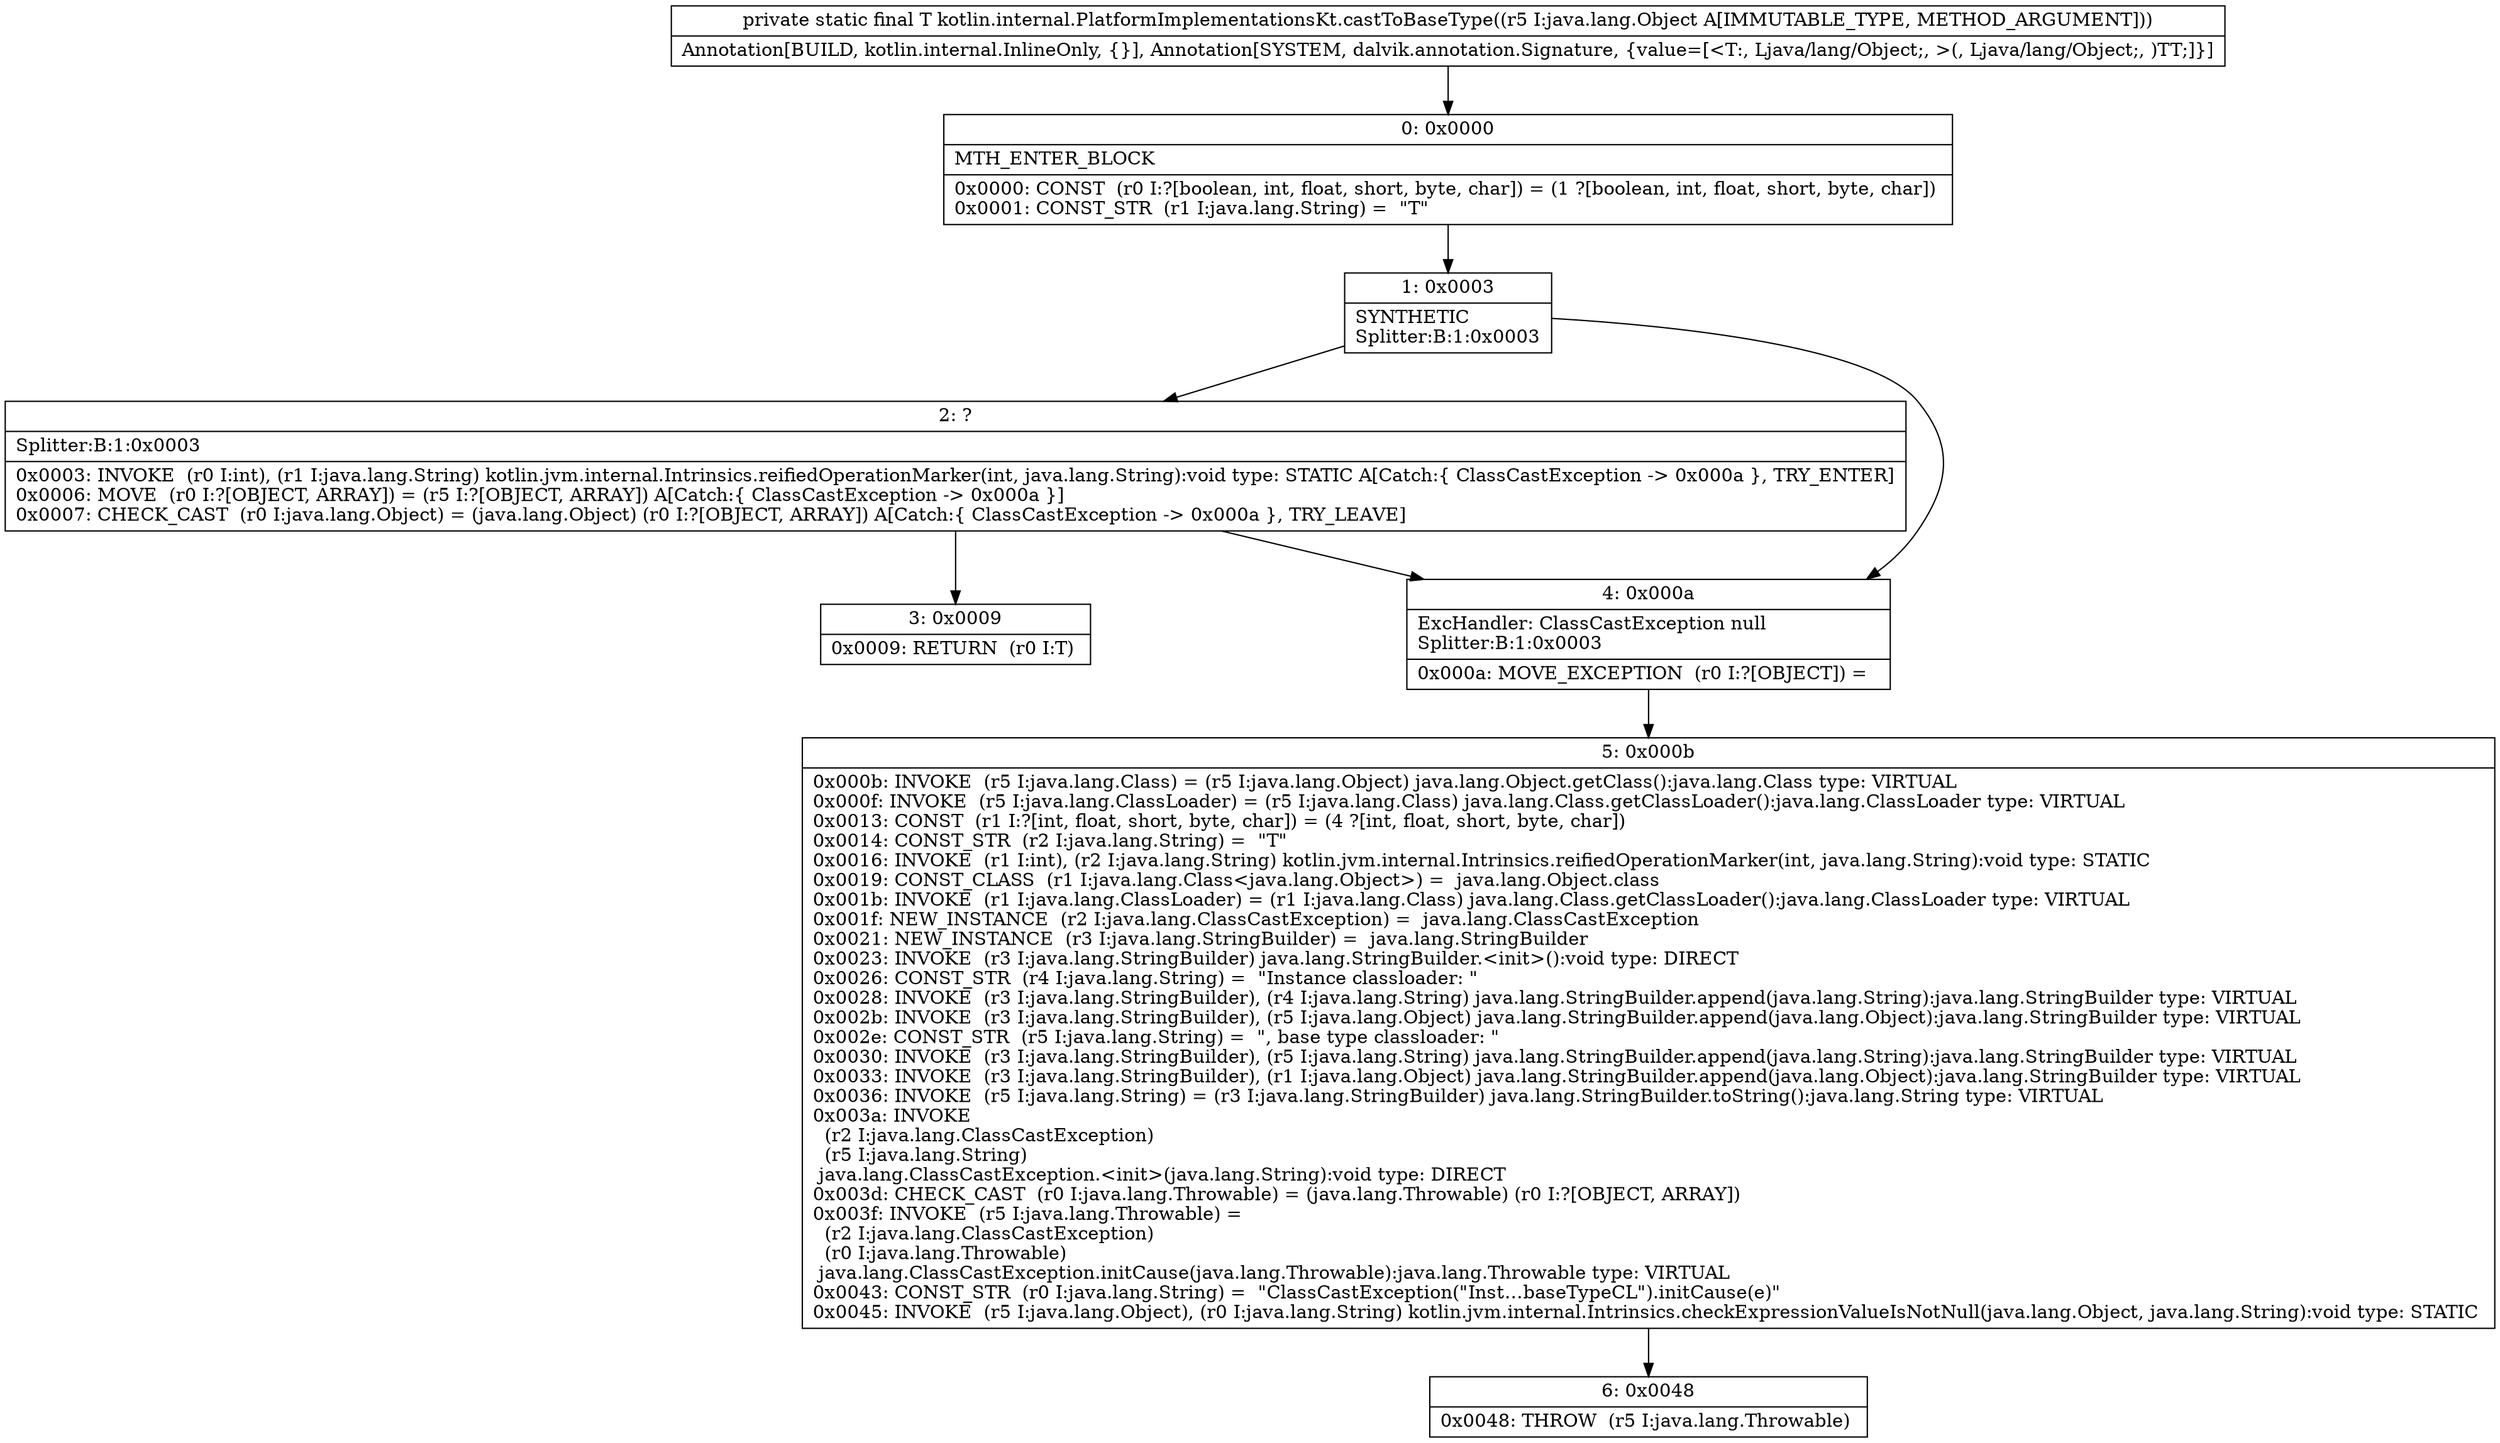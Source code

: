 digraph "CFG forkotlin.internal.PlatformImplementationsKt.castToBaseType(Ljava\/lang\/Object;)Ljava\/lang\/Object;" {
Node_0 [shape=record,label="{0\:\ 0x0000|MTH_ENTER_BLOCK\l|0x0000: CONST  (r0 I:?[boolean, int, float, short, byte, char]) = (1 ?[boolean, int, float, short, byte, char]) \l0x0001: CONST_STR  (r1 I:java.lang.String) =  \"T\" \l}"];
Node_1 [shape=record,label="{1\:\ 0x0003|SYNTHETIC\lSplitter:B:1:0x0003\l}"];
Node_2 [shape=record,label="{2\:\ ?|Splitter:B:1:0x0003\l|0x0003: INVOKE  (r0 I:int), (r1 I:java.lang.String) kotlin.jvm.internal.Intrinsics.reifiedOperationMarker(int, java.lang.String):void type: STATIC A[Catch:\{ ClassCastException \-\> 0x000a \}, TRY_ENTER]\l0x0006: MOVE  (r0 I:?[OBJECT, ARRAY]) = (r5 I:?[OBJECT, ARRAY]) A[Catch:\{ ClassCastException \-\> 0x000a \}]\l0x0007: CHECK_CAST  (r0 I:java.lang.Object) = (java.lang.Object) (r0 I:?[OBJECT, ARRAY]) A[Catch:\{ ClassCastException \-\> 0x000a \}, TRY_LEAVE]\l}"];
Node_3 [shape=record,label="{3\:\ 0x0009|0x0009: RETURN  (r0 I:T) \l}"];
Node_4 [shape=record,label="{4\:\ 0x000a|ExcHandler: ClassCastException null\lSplitter:B:1:0x0003\l|0x000a: MOVE_EXCEPTION  (r0 I:?[OBJECT]) =  \l}"];
Node_5 [shape=record,label="{5\:\ 0x000b|0x000b: INVOKE  (r5 I:java.lang.Class) = (r5 I:java.lang.Object) java.lang.Object.getClass():java.lang.Class type: VIRTUAL \l0x000f: INVOKE  (r5 I:java.lang.ClassLoader) = (r5 I:java.lang.Class) java.lang.Class.getClassLoader():java.lang.ClassLoader type: VIRTUAL \l0x0013: CONST  (r1 I:?[int, float, short, byte, char]) = (4 ?[int, float, short, byte, char]) \l0x0014: CONST_STR  (r2 I:java.lang.String) =  \"T\" \l0x0016: INVOKE  (r1 I:int), (r2 I:java.lang.String) kotlin.jvm.internal.Intrinsics.reifiedOperationMarker(int, java.lang.String):void type: STATIC \l0x0019: CONST_CLASS  (r1 I:java.lang.Class\<java.lang.Object\>) =  java.lang.Object.class \l0x001b: INVOKE  (r1 I:java.lang.ClassLoader) = (r1 I:java.lang.Class) java.lang.Class.getClassLoader():java.lang.ClassLoader type: VIRTUAL \l0x001f: NEW_INSTANCE  (r2 I:java.lang.ClassCastException) =  java.lang.ClassCastException \l0x0021: NEW_INSTANCE  (r3 I:java.lang.StringBuilder) =  java.lang.StringBuilder \l0x0023: INVOKE  (r3 I:java.lang.StringBuilder) java.lang.StringBuilder.\<init\>():void type: DIRECT \l0x0026: CONST_STR  (r4 I:java.lang.String) =  \"Instance classloader: \" \l0x0028: INVOKE  (r3 I:java.lang.StringBuilder), (r4 I:java.lang.String) java.lang.StringBuilder.append(java.lang.String):java.lang.StringBuilder type: VIRTUAL \l0x002b: INVOKE  (r3 I:java.lang.StringBuilder), (r5 I:java.lang.Object) java.lang.StringBuilder.append(java.lang.Object):java.lang.StringBuilder type: VIRTUAL \l0x002e: CONST_STR  (r5 I:java.lang.String) =  \", base type classloader: \" \l0x0030: INVOKE  (r3 I:java.lang.StringBuilder), (r5 I:java.lang.String) java.lang.StringBuilder.append(java.lang.String):java.lang.StringBuilder type: VIRTUAL \l0x0033: INVOKE  (r3 I:java.lang.StringBuilder), (r1 I:java.lang.Object) java.lang.StringBuilder.append(java.lang.Object):java.lang.StringBuilder type: VIRTUAL \l0x0036: INVOKE  (r5 I:java.lang.String) = (r3 I:java.lang.StringBuilder) java.lang.StringBuilder.toString():java.lang.String type: VIRTUAL \l0x003a: INVOKE  \l  (r2 I:java.lang.ClassCastException)\l  (r5 I:java.lang.String)\l java.lang.ClassCastException.\<init\>(java.lang.String):void type: DIRECT \l0x003d: CHECK_CAST  (r0 I:java.lang.Throwable) = (java.lang.Throwable) (r0 I:?[OBJECT, ARRAY]) \l0x003f: INVOKE  (r5 I:java.lang.Throwable) = \l  (r2 I:java.lang.ClassCastException)\l  (r0 I:java.lang.Throwable)\l java.lang.ClassCastException.initCause(java.lang.Throwable):java.lang.Throwable type: VIRTUAL \l0x0043: CONST_STR  (r0 I:java.lang.String) =  \"ClassCastException(\"Inst…baseTypeCL\").initCause(e)\" \l0x0045: INVOKE  (r5 I:java.lang.Object), (r0 I:java.lang.String) kotlin.jvm.internal.Intrinsics.checkExpressionValueIsNotNull(java.lang.Object, java.lang.String):void type: STATIC \l}"];
Node_6 [shape=record,label="{6\:\ 0x0048|0x0048: THROW  (r5 I:java.lang.Throwable) \l}"];
MethodNode[shape=record,label="{private static final T kotlin.internal.PlatformImplementationsKt.castToBaseType((r5 I:java.lang.Object A[IMMUTABLE_TYPE, METHOD_ARGUMENT]))  | Annotation[BUILD, kotlin.internal.InlineOnly, \{\}], Annotation[SYSTEM, dalvik.annotation.Signature, \{value=[\<T:, Ljava\/lang\/Object;, \>(, Ljava\/lang\/Object;, )TT;]\}]\l}"];
MethodNode -> Node_0;
Node_0 -> Node_1;
Node_1 -> Node_2;
Node_1 -> Node_4;
Node_2 -> Node_3;
Node_2 -> Node_4;
Node_4 -> Node_5;
Node_5 -> Node_6;
}

